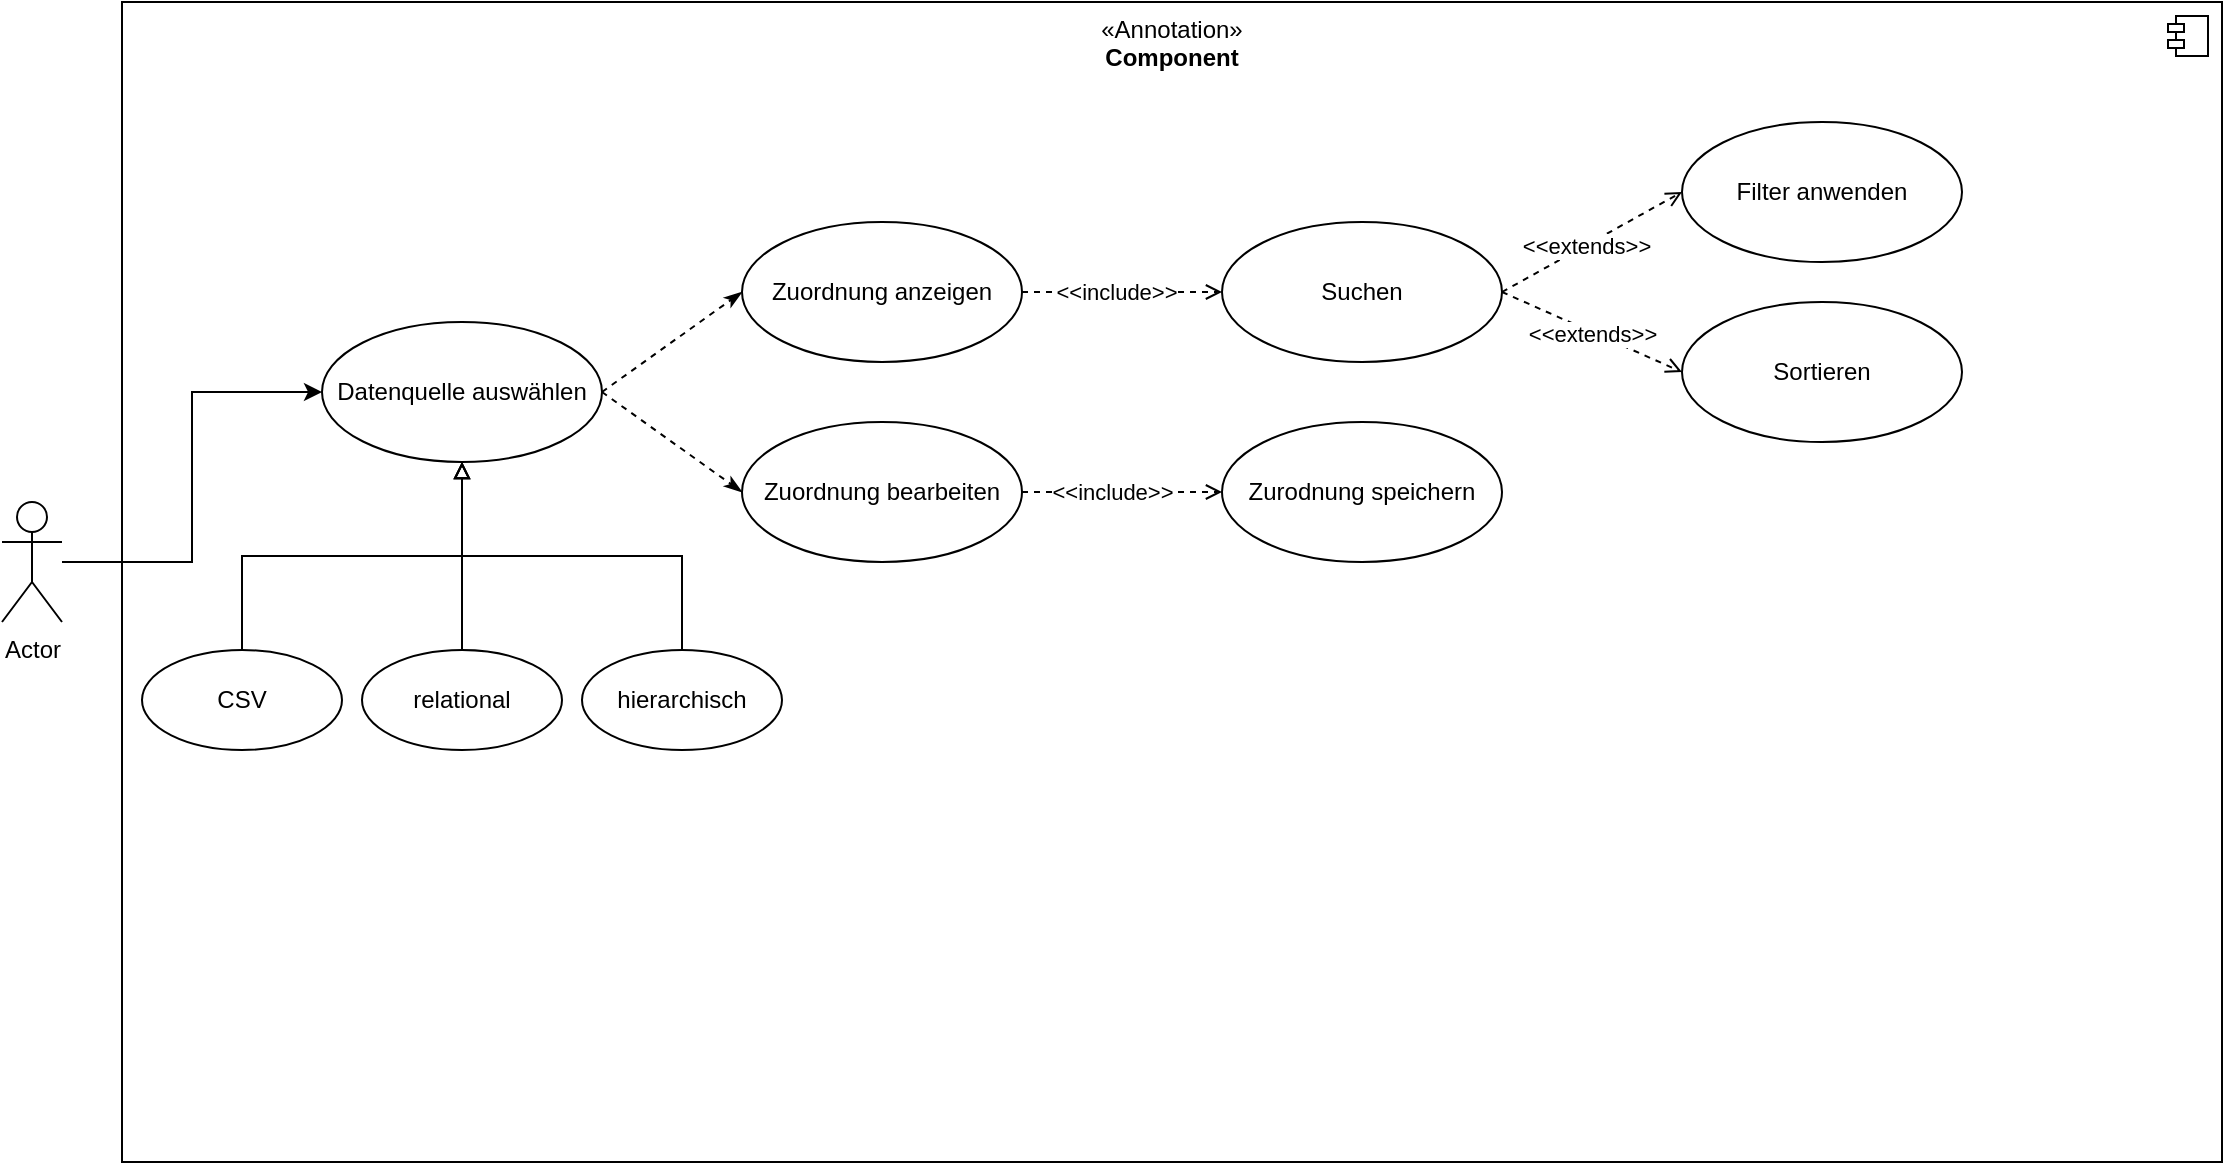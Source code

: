 <mxfile version="24.6.4" type="device">
  <diagram name="Seite-1" id="LgvQvx8_Oykljpf-yFIw">
    <mxGraphModel dx="1195" dy="697" grid="1" gridSize="10" guides="1" tooltips="1" connect="1" arrows="1" fold="1" page="1" pageScale="1" pageWidth="1169" pageHeight="827" math="0" shadow="0">
      <root>
        <mxCell id="0" />
        <mxCell id="1" parent="0" />
        <mxCell id="ksvc892lahIUreq2srBP-2" value="&amp;laquo;Annotation&amp;raquo;&lt;br/&gt;&lt;b&gt;Component&lt;/b&gt;" style="html=1;dropTarget=0;whiteSpace=wrap;labelPosition=center;verticalLabelPosition=middle;align=center;verticalAlign=top;movable=0;resizable=0;rotatable=0;deletable=0;editable=0;locked=1;connectable=0;" vertex="1" parent="1">
          <mxGeometry x="80" y="40" width="1050" height="580" as="geometry" />
        </mxCell>
        <mxCell id="ksvc892lahIUreq2srBP-3" value="" style="shape=module;jettyWidth=8;jettyHeight=4;" vertex="1" parent="ksvc892lahIUreq2srBP-2">
          <mxGeometry x="1" width="20" height="20" relative="1" as="geometry">
            <mxPoint x="-27" y="7" as="offset" />
          </mxGeometry>
        </mxCell>
        <mxCell id="ksvc892lahIUreq2srBP-89" style="edgeStyle=orthogonalEdgeStyle;rounded=0;orthogonalLoop=1;jettySize=auto;html=1;entryX=0;entryY=0.5;entryDx=0;entryDy=0;" edge="1" parent="1" source="ksvc892lahIUreq2srBP-4" target="ksvc892lahIUreq2srBP-65">
          <mxGeometry relative="1" as="geometry" />
        </mxCell>
        <mxCell id="ksvc892lahIUreq2srBP-4" value="Actor" style="shape=umlActor;verticalLabelPosition=bottom;verticalAlign=top;html=1;movable=1;resizable=1;rotatable=1;deletable=1;editable=1;locked=0;connectable=1;" vertex="1" parent="1">
          <mxGeometry x="20" y="290" width="30" height="60" as="geometry" />
        </mxCell>
        <mxCell id="ksvc892lahIUreq2srBP-75" value="" style="edgeStyle=orthogonalEdgeStyle;rounded=0;orthogonalLoop=1;jettySize=auto;html=1;endArrow=open;endFill=0;dashed=1;" edge="1" parent="1" source="ksvc892lahIUreq2srBP-37" target="ksvc892lahIUreq2srBP-42">
          <mxGeometry relative="1" as="geometry" />
        </mxCell>
        <mxCell id="ksvc892lahIUreq2srBP-84" value="&amp;lt;&amp;lt;include&amp;gt;&amp;gt;" style="edgeLabel;html=1;align=center;verticalAlign=middle;resizable=0;points=[];" vertex="1" connectable="0" parent="ksvc892lahIUreq2srBP-75">
          <mxGeometry x="-0.061" relative="1" as="geometry">
            <mxPoint as="offset" />
          </mxGeometry>
        </mxCell>
        <mxCell id="ksvc892lahIUreq2srBP-37" value="Zuordnung anzeigen" style="ellipse;whiteSpace=wrap;html=1;" vertex="1" parent="1">
          <mxGeometry x="390" y="150" width="140" height="70" as="geometry" />
        </mxCell>
        <mxCell id="ksvc892lahIUreq2srBP-85" style="edgeStyle=orthogonalEdgeStyle;rounded=0;orthogonalLoop=1;jettySize=auto;html=1;endArrow=open;endFill=0;dashed=1;" edge="1" parent="1" source="ksvc892lahIUreq2srBP-38" target="ksvc892lahIUreq2srBP-41">
          <mxGeometry relative="1" as="geometry" />
        </mxCell>
        <mxCell id="ksvc892lahIUreq2srBP-88" value="&amp;lt;&amp;lt;include&amp;gt;&amp;gt;" style="edgeLabel;html=1;align=center;verticalAlign=middle;resizable=0;points=[];" vertex="1" connectable="0" parent="ksvc892lahIUreq2srBP-85">
          <mxGeometry x="-0.167" y="1" relative="1" as="geometry">
            <mxPoint x="3" y="1" as="offset" />
          </mxGeometry>
        </mxCell>
        <mxCell id="ksvc892lahIUreq2srBP-38" value="Zuordnung bearbeiten" style="ellipse;whiteSpace=wrap;html=1;" vertex="1" parent="1">
          <mxGeometry x="390" y="250" width="140" height="70" as="geometry" />
        </mxCell>
        <mxCell id="ksvc892lahIUreq2srBP-39" value="Filter anwenden" style="ellipse;whiteSpace=wrap;html=1;" vertex="1" parent="1">
          <mxGeometry x="860" y="100" width="140" height="70" as="geometry" />
        </mxCell>
        <mxCell id="ksvc892lahIUreq2srBP-40" value="Sortieren" style="ellipse;whiteSpace=wrap;html=1;" vertex="1" parent="1">
          <mxGeometry x="860" y="190" width="140" height="70" as="geometry" />
        </mxCell>
        <mxCell id="ksvc892lahIUreq2srBP-41" value="Zurodnung speichern" style="ellipse;whiteSpace=wrap;html=1;" vertex="1" parent="1">
          <mxGeometry x="630" y="250" width="140" height="70" as="geometry" />
        </mxCell>
        <mxCell id="ksvc892lahIUreq2srBP-77" style="rounded=0;orthogonalLoop=1;jettySize=auto;html=1;exitX=1;exitY=0.5;exitDx=0;exitDy=0;dashed=1;endArrow=open;endFill=0;entryX=0;entryY=0.5;entryDx=0;entryDy=0;" edge="1" parent="1" source="ksvc892lahIUreq2srBP-42" target="ksvc892lahIUreq2srBP-40">
          <mxGeometry relative="1" as="geometry" />
        </mxCell>
        <mxCell id="ksvc892lahIUreq2srBP-83" value="&amp;lt;&amp;lt;extends&amp;gt;&amp;gt;" style="edgeLabel;html=1;align=center;verticalAlign=middle;resizable=0;points=[];" vertex="1" connectable="0" parent="ksvc892lahIUreq2srBP-77">
          <mxGeometry x="0.004" y="-1" relative="1" as="geometry">
            <mxPoint as="offset" />
          </mxGeometry>
        </mxCell>
        <mxCell id="ksvc892lahIUreq2srBP-80" style="rounded=0;orthogonalLoop=1;jettySize=auto;html=1;entryX=0;entryY=0.5;entryDx=0;entryDy=0;dashed=1;endArrow=open;endFill=0;exitX=1;exitY=0.5;exitDx=0;exitDy=0;" edge="1" parent="1" source="ksvc892lahIUreq2srBP-42" target="ksvc892lahIUreq2srBP-39">
          <mxGeometry relative="1" as="geometry" />
        </mxCell>
        <mxCell id="ksvc892lahIUreq2srBP-81" value="&amp;lt;&amp;lt;extends&amp;gt;&amp;gt;" style="edgeLabel;html=1;align=center;verticalAlign=middle;resizable=0;points=[];" vertex="1" connectable="0" parent="ksvc892lahIUreq2srBP-80">
          <mxGeometry x="-0.063" relative="1" as="geometry">
            <mxPoint as="offset" />
          </mxGeometry>
        </mxCell>
        <mxCell id="ksvc892lahIUreq2srBP-42" value="Suchen" style="ellipse;whiteSpace=wrap;html=1;" vertex="1" parent="1">
          <mxGeometry x="630" y="150" width="140" height="70" as="geometry" />
        </mxCell>
        <mxCell id="ksvc892lahIUreq2srBP-90" style="edgeStyle=orthogonalEdgeStyle;rounded=0;orthogonalLoop=1;jettySize=auto;html=1;entryX=0.5;entryY=1;entryDx=0;entryDy=0;endArrow=block;endFill=0;" edge="1" parent="1" source="ksvc892lahIUreq2srBP-44" target="ksvc892lahIUreq2srBP-65">
          <mxGeometry relative="1" as="geometry" />
        </mxCell>
        <mxCell id="ksvc892lahIUreq2srBP-44" value="CSV" style="ellipse;whiteSpace=wrap;html=1;aspect=fixed;" vertex="1" parent="1">
          <mxGeometry x="90" y="364" width="100" height="50" as="geometry" />
        </mxCell>
        <mxCell id="ksvc892lahIUreq2srBP-91" style="edgeStyle=orthogonalEdgeStyle;rounded=0;orthogonalLoop=1;jettySize=auto;html=1;entryX=0.5;entryY=1;entryDx=0;entryDy=0;endArrow=block;endFill=0;" edge="1" parent="1" source="ksvc892lahIUreq2srBP-45" target="ksvc892lahIUreq2srBP-65">
          <mxGeometry relative="1" as="geometry" />
        </mxCell>
        <mxCell id="ksvc892lahIUreq2srBP-45" value="hierarchisch" style="ellipse;whiteSpace=wrap;html=1;aspect=fixed;" vertex="1" parent="1">
          <mxGeometry x="310" y="364" width="100" height="50" as="geometry" />
        </mxCell>
        <mxCell id="ksvc892lahIUreq2srBP-73" style="edgeStyle=orthogonalEdgeStyle;rounded=0;orthogonalLoop=1;jettySize=auto;html=1;entryX=0.5;entryY=1;entryDx=0;entryDy=0;endArrow=block;endFill=0;" edge="1" parent="1" source="ksvc892lahIUreq2srBP-46" target="ksvc892lahIUreq2srBP-65">
          <mxGeometry relative="1" as="geometry">
            <Array as="points">
              <mxPoint x="250" y="320" />
              <mxPoint x="250" y="320" />
            </Array>
          </mxGeometry>
        </mxCell>
        <mxCell id="ksvc892lahIUreq2srBP-46" value="relational" style="ellipse;whiteSpace=wrap;html=1;aspect=fixed;" vertex="1" parent="1">
          <mxGeometry x="200" y="364" width="100" height="50" as="geometry" />
        </mxCell>
        <mxCell id="ksvc892lahIUreq2srBP-63" style="rounded=0;orthogonalLoop=1;jettySize=auto;html=1;entryX=0;entryY=0.5;entryDx=0;entryDy=0;dashed=1;endArrow=classicThin;endFill=1;exitX=1;exitY=0.5;exitDx=0;exitDy=0;" edge="1" parent="1" source="ksvc892lahIUreq2srBP-65" target="ksvc892lahIUreq2srBP-38">
          <mxGeometry relative="1" as="geometry">
            <mxPoint x="320" y="236.665" as="sourcePoint" />
          </mxGeometry>
        </mxCell>
        <mxCell id="ksvc892lahIUreq2srBP-64" style="rounded=0;orthogonalLoop=1;jettySize=auto;html=1;entryX=0;entryY=0.5;entryDx=0;entryDy=0;dashed=1;endArrow=classicThin;endFill=1;exitX=1;exitY=0.5;exitDx=0;exitDy=0;" edge="1" parent="1" source="ksvc892lahIUreq2srBP-65" target="ksvc892lahIUreq2srBP-37">
          <mxGeometry relative="1" as="geometry">
            <mxPoint x="320" y="236.665" as="sourcePoint" />
          </mxGeometry>
        </mxCell>
        <mxCell id="ksvc892lahIUreq2srBP-65" value="Datenquelle auswählen" style="ellipse;whiteSpace=wrap;html=1;" vertex="1" parent="1">
          <mxGeometry x="180" y="200" width="140" height="70" as="geometry" />
        </mxCell>
      </root>
    </mxGraphModel>
  </diagram>
</mxfile>
